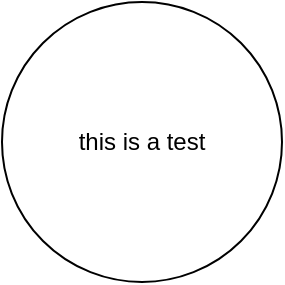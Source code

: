 <mxfile>
    <diagram id="40pnYCutfuFJy4TOzvt3" name="Page-1">
        <mxGraphModel dx="743" dy="557" grid="1" gridSize="10" guides="1" tooltips="1" connect="1" arrows="1" fold="1" page="1" pageScale="1" pageWidth="850" pageHeight="1100" math="0" shadow="0">
            <root>
                <mxCell id="0"/>
                <mxCell id="1" parent="0"/>
                <mxCell id="2" value="this is a test" style="ellipse;whiteSpace=wrap;html=1;aspect=fixed;" vertex="1" parent="1">
                    <mxGeometry x="170" y="140" width="140" height="140" as="geometry"/>
                </mxCell>
            </root>
        </mxGraphModel>
    </diagram>
</mxfile>
